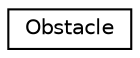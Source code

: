 digraph "Graphical Class Hierarchy"
{
 // LATEX_PDF_SIZE
  edge [fontname="Helvetica",fontsize="10",labelfontname="Helvetica",labelfontsize="10"];
  node [fontname="Helvetica",fontsize="10",shape=record];
  rankdir="LR";
  Node0 [label="Obstacle",height=0.2,width=0.4,color="black", fillcolor="white", style="filled",URL="$classObstacle.html",tooltip=" "];
}
